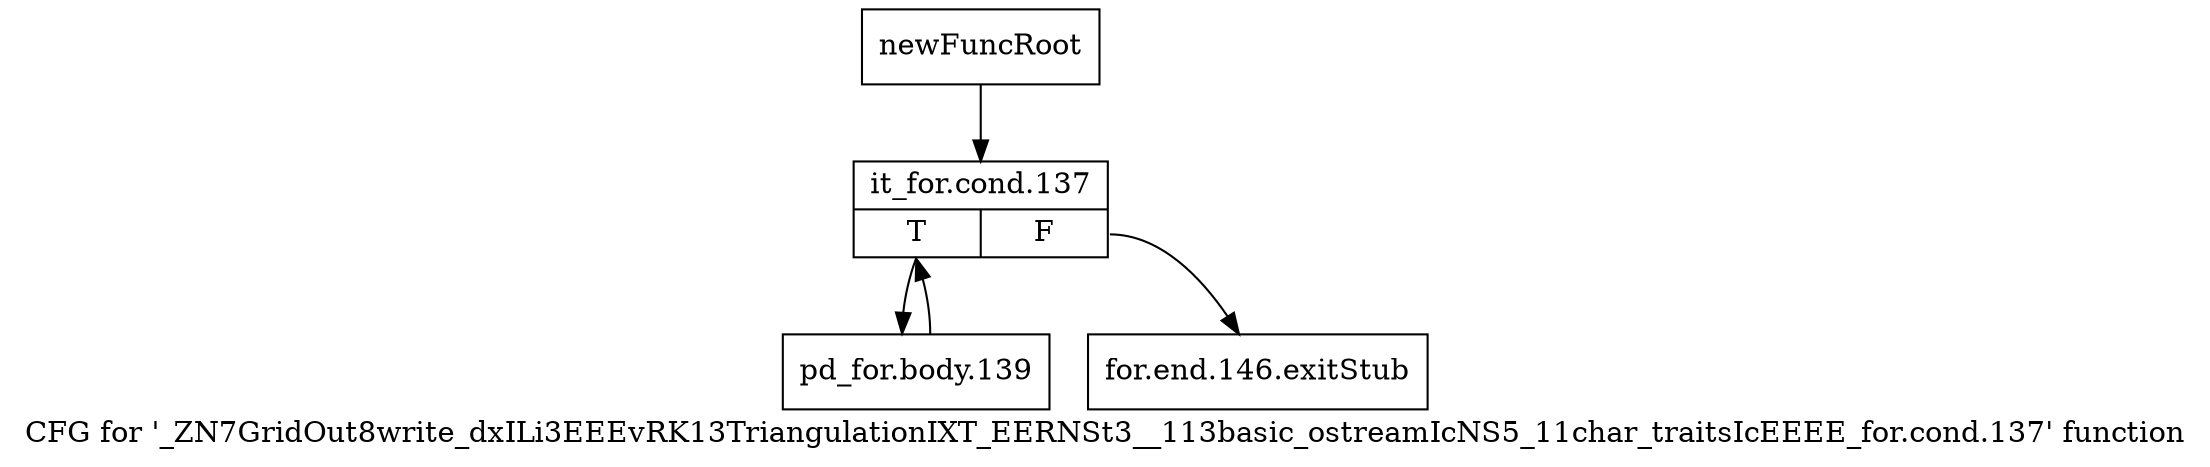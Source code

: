 digraph "CFG for '_ZN7GridOut8write_dxILi3EEEvRK13TriangulationIXT_EERNSt3__113basic_ostreamIcNS5_11char_traitsIcEEEE_for.cond.137' function" {
	label="CFG for '_ZN7GridOut8write_dxILi3EEEvRK13TriangulationIXT_EERNSt3__113basic_ostreamIcNS5_11char_traitsIcEEEE_for.cond.137' function";

	Node0x93c14d0 [shape=record,label="{newFuncRoot}"];
	Node0x93c14d0 -> Node0x93c19a0;
	Node0x93c1520 [shape=record,label="{for.end.146.exitStub}"];
	Node0x93c19a0 [shape=record,label="{it_for.cond.137|{<s0>T|<s1>F}}"];
	Node0x93c19a0:s0 -> Node0x93c19f0;
	Node0x93c19a0:s1 -> Node0x93c1520;
	Node0x93c19f0 [shape=record,label="{pd_for.body.139}"];
	Node0x93c19f0 -> Node0x93c19a0;
}
